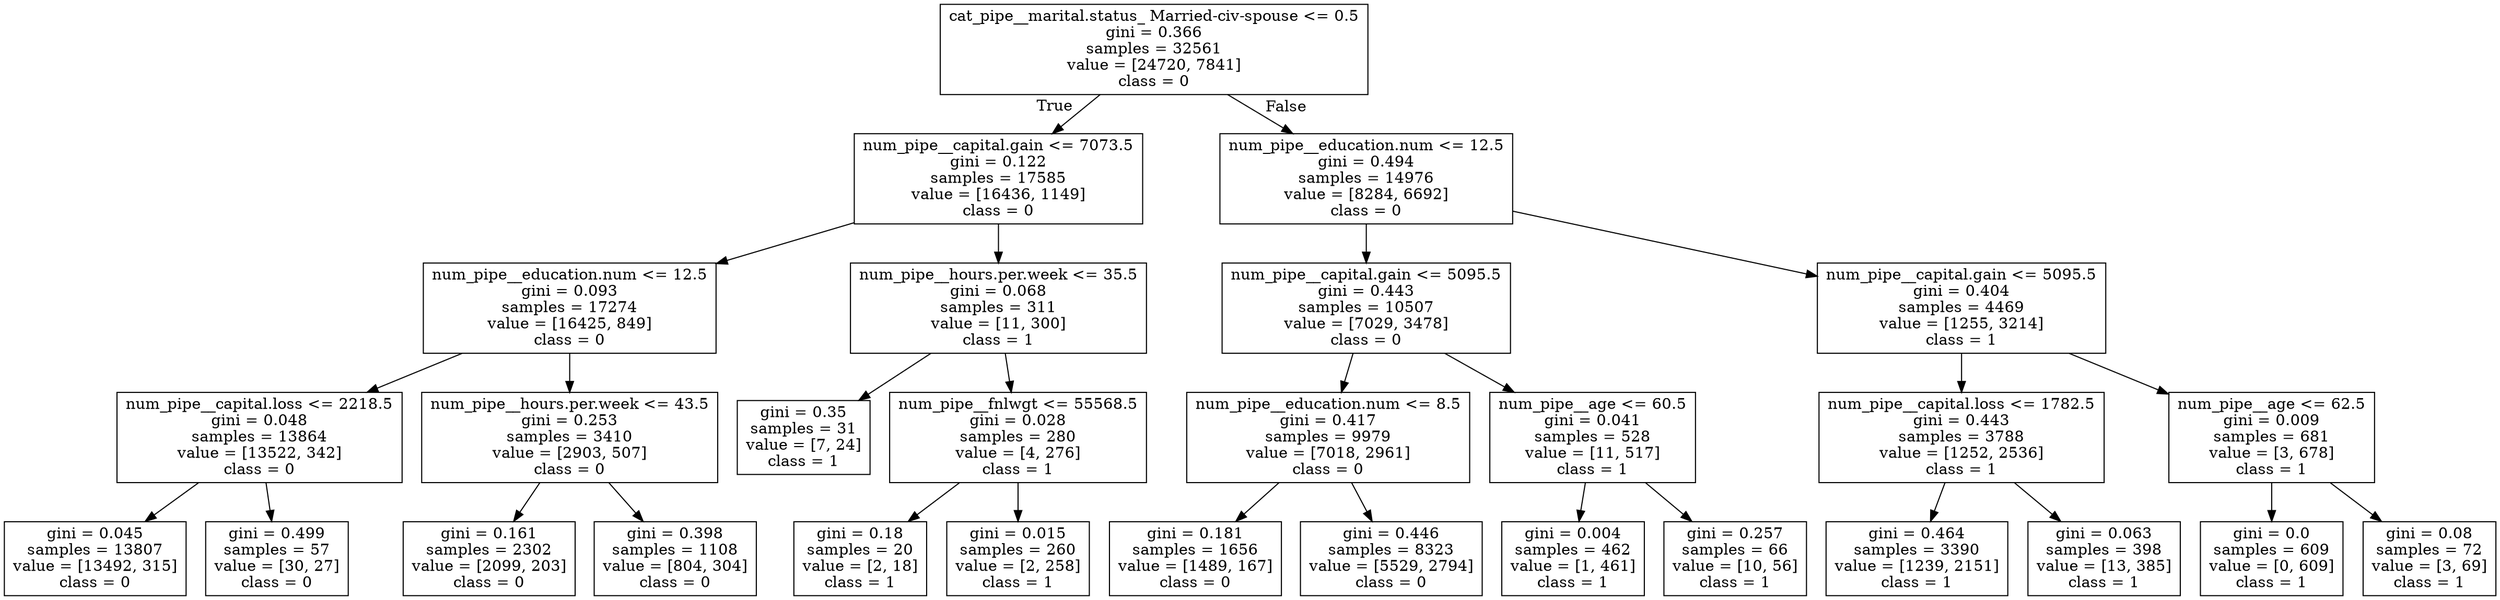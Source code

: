 digraph Tree {
node [shape=box] ;
0 [label="cat_pipe__marital.status_ Married-civ-spouse <= 0.5\ngini = 0.366\nsamples = 32561\nvalue = [24720, 7841]\nclass = 0"] ;
1 [label="num_pipe__capital.gain <= 7073.5\ngini = 0.122\nsamples = 17585\nvalue = [16436, 1149]\nclass = 0"] ;
0 -> 1 [labeldistance=2.5, labelangle=45, headlabel="True"] ;
2 [label="num_pipe__education.num <= 12.5\ngini = 0.093\nsamples = 17274\nvalue = [16425, 849]\nclass = 0"] ;
1 -> 2 ;
3 [label="num_pipe__capital.loss <= 2218.5\ngini = 0.048\nsamples = 13864\nvalue = [13522, 342]\nclass = 0"] ;
2 -> 3 ;
4 [label="gini = 0.045\nsamples = 13807\nvalue = [13492, 315]\nclass = 0"] ;
3 -> 4 ;
5 [label="gini = 0.499\nsamples = 57\nvalue = [30, 27]\nclass = 0"] ;
3 -> 5 ;
6 [label="num_pipe__hours.per.week <= 43.5\ngini = 0.253\nsamples = 3410\nvalue = [2903, 507]\nclass = 0"] ;
2 -> 6 ;
7 [label="gini = 0.161\nsamples = 2302\nvalue = [2099, 203]\nclass = 0"] ;
6 -> 7 ;
8 [label="gini = 0.398\nsamples = 1108\nvalue = [804, 304]\nclass = 0"] ;
6 -> 8 ;
9 [label="num_pipe__hours.per.week <= 35.5\ngini = 0.068\nsamples = 311\nvalue = [11, 300]\nclass = 1"] ;
1 -> 9 ;
10 [label="gini = 0.35\nsamples = 31\nvalue = [7, 24]\nclass = 1"] ;
9 -> 10 ;
11 [label="num_pipe__fnlwgt <= 55568.5\ngini = 0.028\nsamples = 280\nvalue = [4, 276]\nclass = 1"] ;
9 -> 11 ;
12 [label="gini = 0.18\nsamples = 20\nvalue = [2, 18]\nclass = 1"] ;
11 -> 12 ;
13 [label="gini = 0.015\nsamples = 260\nvalue = [2, 258]\nclass = 1"] ;
11 -> 13 ;
14 [label="num_pipe__education.num <= 12.5\ngini = 0.494\nsamples = 14976\nvalue = [8284, 6692]\nclass = 0"] ;
0 -> 14 [labeldistance=2.5, labelangle=-45, headlabel="False"] ;
15 [label="num_pipe__capital.gain <= 5095.5\ngini = 0.443\nsamples = 10507\nvalue = [7029, 3478]\nclass = 0"] ;
14 -> 15 ;
16 [label="num_pipe__education.num <= 8.5\ngini = 0.417\nsamples = 9979\nvalue = [7018, 2961]\nclass = 0"] ;
15 -> 16 ;
17 [label="gini = 0.181\nsamples = 1656\nvalue = [1489, 167]\nclass = 0"] ;
16 -> 17 ;
18 [label="gini = 0.446\nsamples = 8323\nvalue = [5529, 2794]\nclass = 0"] ;
16 -> 18 ;
19 [label="num_pipe__age <= 60.5\ngini = 0.041\nsamples = 528\nvalue = [11, 517]\nclass = 1"] ;
15 -> 19 ;
20 [label="gini = 0.004\nsamples = 462\nvalue = [1, 461]\nclass = 1"] ;
19 -> 20 ;
21 [label="gini = 0.257\nsamples = 66\nvalue = [10, 56]\nclass = 1"] ;
19 -> 21 ;
22 [label="num_pipe__capital.gain <= 5095.5\ngini = 0.404\nsamples = 4469\nvalue = [1255, 3214]\nclass = 1"] ;
14 -> 22 ;
23 [label="num_pipe__capital.loss <= 1782.5\ngini = 0.443\nsamples = 3788\nvalue = [1252, 2536]\nclass = 1"] ;
22 -> 23 ;
24 [label="gini = 0.464\nsamples = 3390\nvalue = [1239, 2151]\nclass = 1"] ;
23 -> 24 ;
25 [label="gini = 0.063\nsamples = 398\nvalue = [13, 385]\nclass = 1"] ;
23 -> 25 ;
26 [label="num_pipe__age <= 62.5\ngini = 0.009\nsamples = 681\nvalue = [3, 678]\nclass = 1"] ;
22 -> 26 ;
27 [label="gini = 0.0\nsamples = 609\nvalue = [0, 609]\nclass = 1"] ;
26 -> 27 ;
28 [label="gini = 0.08\nsamples = 72\nvalue = [3, 69]\nclass = 1"] ;
26 -> 28 ;
}